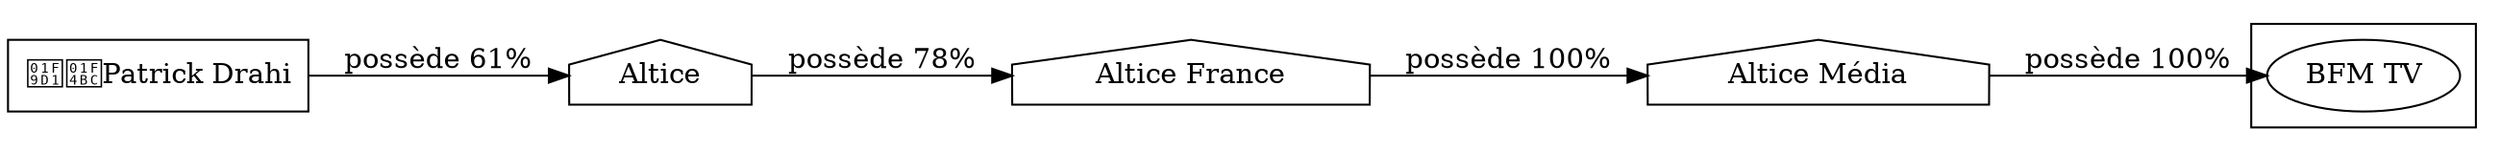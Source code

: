 digraph {
  rankdir=LR;
  subgraph roots {
    
      "patrick-drahi-56"[label="🧑‍💼Patrick Drahi" shape=box]
    
  }

  
    "altice-media-61"[label="Altice Média" shape=house]
  
    "altice-france-58"[label="Altice France" shape=house]
  
    "altice-57"[label="Altice" shape=house]
  

  subgraph clusterLeaves {
    
      "bfm-tv-62"[label="BFM TV"]
    
  }

  
    "altice-media-61" -> "bfm-tv-62" [
      label="possède 100%"
    ]
  
    "altice-france-58" -> "altice-media-61" [
      label="possède 100%"
    ]
  
    "altice-57" -> "altice-france-58" [
      label="possède 78%"
    ]
  
    "patrick-drahi-56" -> "altice-57" [
      label="possède 61%"
    ]
  
}
